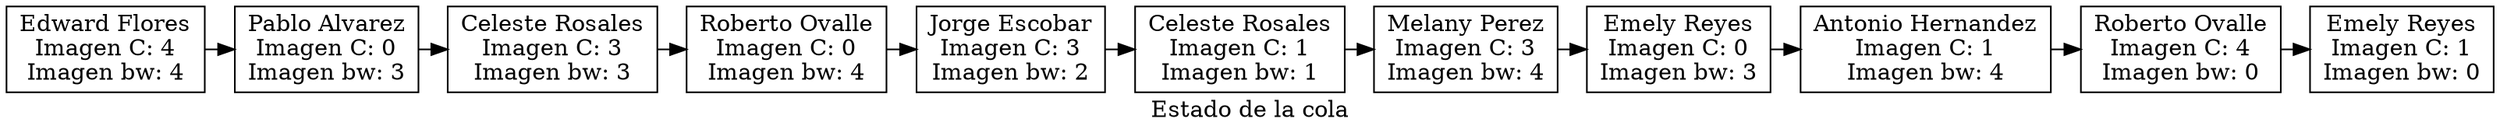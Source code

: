 digraph G{
label="Estado de la cola";
node[shape=box];
n1627674070[label="Edward Flores
Imagen C: 4
Imagen bw: 4"];
n1360875712[label="Pablo Alvarez
Imagen C: 0
Imagen bw: 3"];
n1625635731[label="Celeste Rosales
Imagen C: 3
Imagen bw: 3"];
n1580066828[label="Roberto Ovalle
Imagen C: 0
Imagen bw: 4"];
n491044090[label="Jorge Escobar
Imagen C: 3
Imagen bw: 2"];
n644117698[label="Celeste Rosales
Imagen C: 1
Imagen bw: 1"];
n1872034366[label="Melany Perez
Imagen C: 3
Imagen bw: 4"];
n1581781576[label="Emely Reyes
Imagen C: 0
Imagen bw: 3"];
n1725154839[label="Antonio Hernandez
Imagen C: 1
Imagen bw: 4"];
n1670675563[label="Roberto Ovalle
Imagen C: 4
Imagen bw: 0"];
n723074861[label="Emely Reyes
Imagen C: 1
Imagen bw: 0"];

{rank=same;
n1627674070->n1360875712;
n1360875712->n1625635731;
n1625635731->n1580066828;
n1580066828->n491044090;
n491044090->n644117698;
n644117698->n1872034366;
n1872034366->n1581781576;
n1581781576->n1725154839;
n1725154839->n1670675563;
n1670675563->n723074861;

}
}